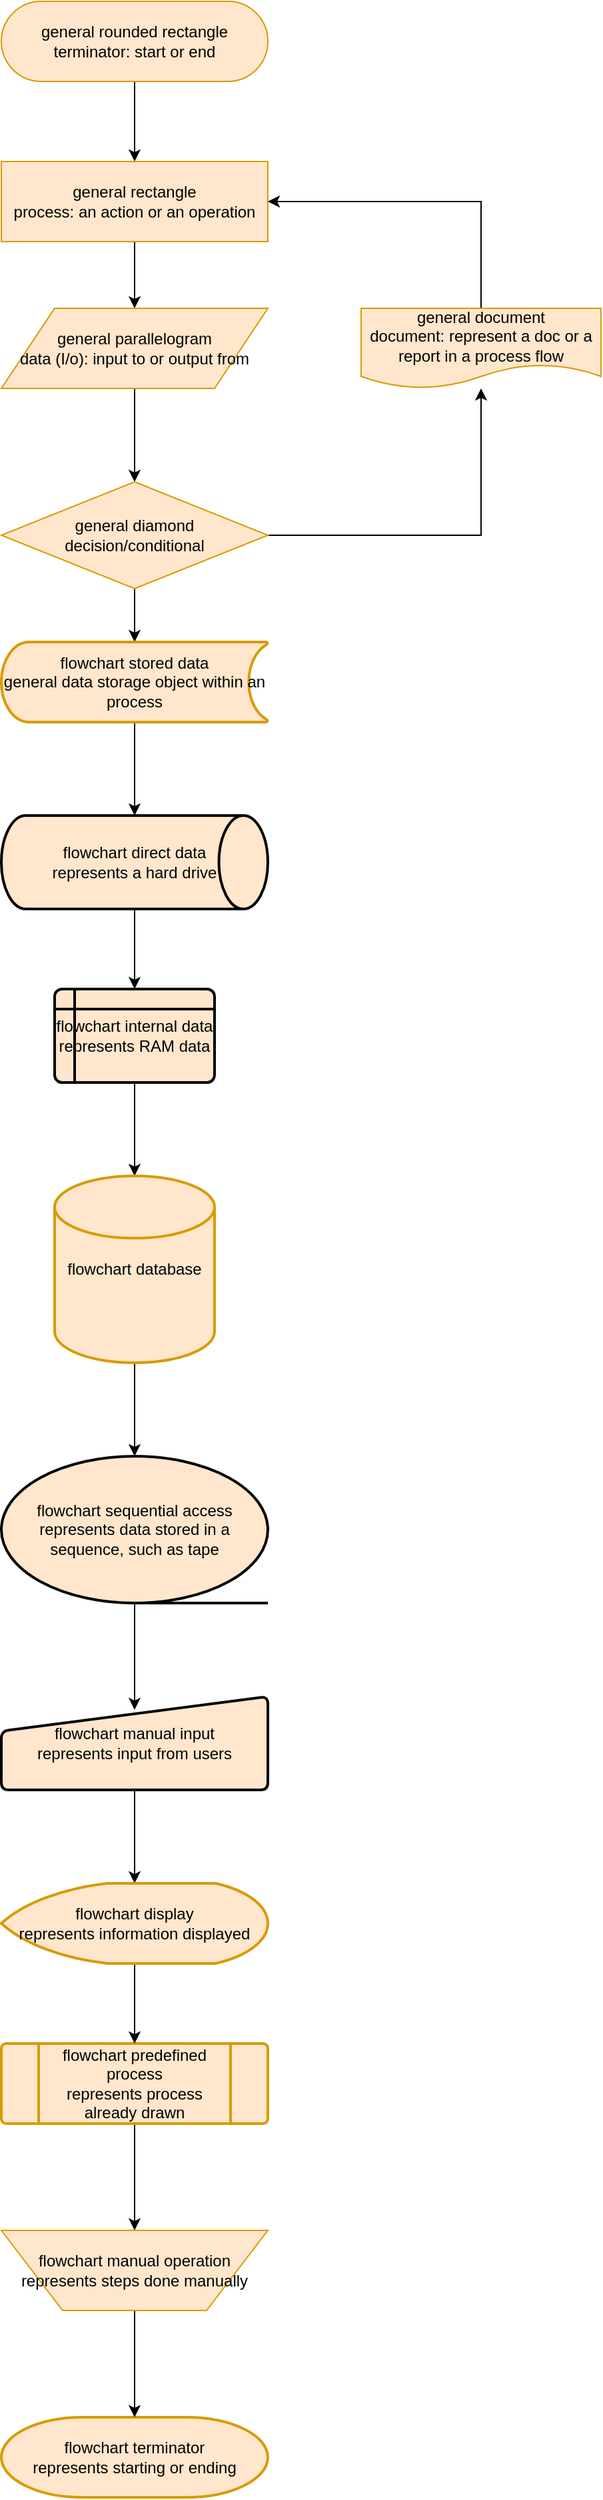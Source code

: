<mxfile version="13.0.1" type="device" pages="5"><diagram id="WA9nEnlLrRtTKZ29Y5Rw" name="Flowchart"><mxGraphModel dx="1186" dy="615" grid="1" gridSize="10" guides="1" tooltips="1" connect="1" arrows="1" fold="1" page="1" pageScale="1" pageWidth="1169" pageHeight="1654" math="0" shadow="0"><root><mxCell id="0"/><mxCell id="1" parent="0"/><mxCell id="6opnw4jvnDFSU7TCie2I-1" style="edgeStyle=orthogonalEdgeStyle;rounded=0;orthogonalLoop=1;jettySize=auto;html=1;exitX=0.5;exitY=1;exitDx=0;exitDy=0;entryX=0.5;entryY=0;entryDx=0;entryDy=0;" parent="1" source="t1fYcKleMOvsjPM7njyQ-1" target="t1fYcKleMOvsjPM7njyQ-2" edge="1"><mxGeometry relative="1" as="geometry"/></mxCell><mxCell id="t1fYcKleMOvsjPM7njyQ-1" value="general rounded rectangle&lt;br style=&quot;font-size: 12px&quot;&gt;terminator: start or end" style="rounded=1;whiteSpace=wrap;html=1;fillColor=#ffe6cc;strokeColor=#d79b00;fontSize=12;arcSize=50;" parent="1" vertex="1"><mxGeometry x="40" y="40" width="200" height="60" as="geometry"/></mxCell><mxCell id="6opnw4jvnDFSU7TCie2I-2" style="edgeStyle=orthogonalEdgeStyle;rounded=0;orthogonalLoop=1;jettySize=auto;html=1;exitX=0.5;exitY=1;exitDx=0;exitDy=0;entryX=0.5;entryY=0;entryDx=0;entryDy=0;" parent="1" source="t1fYcKleMOvsjPM7njyQ-2" target="t1fYcKleMOvsjPM7njyQ-7" edge="1"><mxGeometry relative="1" as="geometry"/></mxCell><mxCell id="t1fYcKleMOvsjPM7njyQ-2" value="general rectangle&lt;br&gt;process: an action or an operation" style="rounded=0;whiteSpace=wrap;html=1;fontSize=12;fillColor=#ffe6cc;strokeColor=#d79b00;" parent="1" vertex="1"><mxGeometry x="40" y="160" width="200" height="60" as="geometry"/></mxCell><mxCell id="6opnw4jvnDFSU7TCie2I-3" style="edgeStyle=orthogonalEdgeStyle;rounded=0;orthogonalLoop=1;jettySize=auto;html=1;exitX=0.5;exitY=1;exitDx=0;exitDy=0;entryX=0.5;entryY=0;entryDx=0;entryDy=0;" parent="1" source="t1fYcKleMOvsjPM7njyQ-7" target="t1fYcKleMOvsjPM7njyQ-13" edge="1"><mxGeometry relative="1" as="geometry"/></mxCell><mxCell id="t1fYcKleMOvsjPM7njyQ-7" value="general parallelogram&lt;br&gt;data (I/o): input to or output from" style="shape=parallelogram;perimeter=parallelogramPerimeter;whiteSpace=wrap;html=1;fontSize=12;fillColor=#ffe6cc;strokeColor=#d79b00;" parent="1" vertex="1"><mxGeometry x="40" y="270" width="200" height="60" as="geometry"/></mxCell><mxCell id="6opnw4jvnDFSU7TCie2I-4" style="edgeStyle=orthogonalEdgeStyle;rounded=0;orthogonalLoop=1;jettySize=auto;html=1;exitX=0.5;exitY=1;exitDx=0;exitDy=0;entryX=0.5;entryY=0;entryDx=0;entryDy=0;entryPerimeter=0;" parent="1" source="t1fYcKleMOvsjPM7njyQ-13" target="t1fYcKleMOvsjPM7njyQ-40" edge="1"><mxGeometry relative="1" as="geometry"/></mxCell><mxCell id="6opnw4jvnDFSU7TCie2I-17" style="edgeStyle=orthogonalEdgeStyle;rounded=0;orthogonalLoop=1;jettySize=auto;html=1;exitX=1;exitY=0.5;exitDx=0;exitDy=0;" parent="1" source="t1fYcKleMOvsjPM7njyQ-13" target="t1fYcKleMOvsjPM7njyQ-37" edge="1"><mxGeometry relative="1" as="geometry"/></mxCell><mxCell id="t1fYcKleMOvsjPM7njyQ-13" value="general diamond&lt;br&gt;decision/conditional" style="rhombus;whiteSpace=wrap;html=1;fontSize=12;fillColor=#ffe6cc;strokeColor=#d79b00;" parent="1" vertex="1"><mxGeometry x="40" y="400" width="200" height="80" as="geometry"/></mxCell><mxCell id="6opnw4jvnDFSU7TCie2I-18" style="edgeStyle=orthogonalEdgeStyle;rounded=0;orthogonalLoop=1;jettySize=auto;html=1;exitX=0.5;exitY=0;exitDx=0;exitDy=0;entryX=1;entryY=0.5;entryDx=0;entryDy=0;" parent="1" source="t1fYcKleMOvsjPM7njyQ-37" target="t1fYcKleMOvsjPM7njyQ-2" edge="1"><mxGeometry relative="1" as="geometry"><mxPoint x="400" y="180" as="targetPoint"/></mxGeometry></mxCell><mxCell id="t1fYcKleMOvsjPM7njyQ-37" value="general document&lt;br&gt;document: represent a doc or a report in a process flow" style="shape=document;whiteSpace=wrap;html=1;boundedLbl=1;fontSize=12;fillColor=#ffe6cc;strokeColor=#d79b00;" parent="1" vertex="1"><mxGeometry x="310" y="270" width="180" height="60" as="geometry"/></mxCell><mxCell id="6opnw4jvnDFSU7TCie2I-5" style="edgeStyle=orthogonalEdgeStyle;rounded=0;orthogonalLoop=1;jettySize=auto;html=1;exitX=0.5;exitY=1;exitDx=0;exitDy=0;exitPerimeter=0;entryX=0.5;entryY=0;entryDx=0;entryDy=0;entryPerimeter=0;" parent="1" source="t1fYcKleMOvsjPM7njyQ-40" target="t1fYcKleMOvsjPM7njyQ-45" edge="1"><mxGeometry relative="1" as="geometry"/></mxCell><mxCell id="t1fYcKleMOvsjPM7njyQ-40" value="flowchart stored data&lt;br&gt;general data storage object within an process" style="strokeWidth=2;html=1;shape=mxgraph.flowchart.stored_data;whiteSpace=wrap;fontSize=12;fillColor=#ffe6cc;strokeColor=#d79b00;" parent="1" vertex="1"><mxGeometry x="40" y="520" width="200" height="60" as="geometry"/></mxCell><mxCell id="t1fYcKleMOvsjPM7njyQ-43" style="edgeStyle=orthogonalEdgeStyle;rounded=0;jumpStyle=arc;orthogonalLoop=1;jettySize=auto;html=1;exitX=0.5;exitY=1;exitDx=0;exitDy=0;exitPerimeter=0;fontSize=12;fontColor=#000000;" parent="1" source="t1fYcKleMOvsjPM7njyQ-40" target="t1fYcKleMOvsjPM7njyQ-40" edge="1"><mxGeometry relative="1" as="geometry"/></mxCell><mxCell id="6opnw4jvnDFSU7TCie2I-6" style="edgeStyle=orthogonalEdgeStyle;rounded=0;orthogonalLoop=1;jettySize=auto;html=1;exitX=0.5;exitY=1;exitDx=0;exitDy=0;exitPerimeter=0;entryX=0.5;entryY=0;entryDx=0;entryDy=0;" parent="1" source="t1fYcKleMOvsjPM7njyQ-45" target="t1fYcKleMOvsjPM7njyQ-53" edge="1"><mxGeometry relative="1" as="geometry"/></mxCell><mxCell id="t1fYcKleMOvsjPM7njyQ-45" value="flowchart direct data&lt;br&gt;represents a hard drive" style="strokeWidth=2;html=1;shape=mxgraph.flowchart.direct_data;whiteSpace=wrap;fillColor=#ffe6cc;" parent="1" vertex="1"><mxGeometry x="40" y="650" width="200" height="70" as="geometry"/></mxCell><mxCell id="XcbO7vqb9bJJ0kghSSdQ-6" value="" style="edgeStyle=orthogonalEdgeStyle;rounded=0;orthogonalLoop=1;jettySize=auto;html=1;" parent="1" source="t1fYcKleMOvsjPM7njyQ-53" target="XcbO7vqb9bJJ0kghSSdQ-5" edge="1"><mxGeometry relative="1" as="geometry"/></mxCell><mxCell id="t1fYcKleMOvsjPM7njyQ-53" value="flowchart internal data&lt;br&gt;represents RAM data" style="shape=internalStorage;whiteSpace=wrap;html=1;dx=15;dy=15;rounded=1;arcSize=8;strokeWidth=2;fillColor=#ffe6cc;" parent="1" vertex="1"><mxGeometry x="80" y="780" width="120" height="70" as="geometry"/></mxCell><mxCell id="6opnw4jvnDFSU7TCie2I-12" style="edgeStyle=orthogonalEdgeStyle;rounded=0;orthogonalLoop=1;jettySize=auto;html=1;exitX=0.5;exitY=1;exitDx=0;exitDy=0;exitPerimeter=0;entryX=0.5;entryY=0.143;entryDx=0;entryDy=0;entryPerimeter=0;" parent="1" source="t1fYcKleMOvsjPM7njyQ-55" target="t1fYcKleMOvsjPM7njyQ-57" edge="1"><mxGeometry relative="1" as="geometry"/></mxCell><mxCell id="t1fYcKleMOvsjPM7njyQ-55" value="flowchart sequential access&lt;br&gt;represents data stored in a sequence, such as tape" style="strokeWidth=2;html=1;shape=mxgraph.flowchart.sequential_data;whiteSpace=wrap;fillColor=#ffe6cc;" parent="1" vertex="1"><mxGeometry x="40" y="1130" width="200" height="110" as="geometry"/></mxCell><mxCell id="XcbO7vqb9bJJ0kghSSdQ-3" value="" style="edgeStyle=orthogonalEdgeStyle;rounded=0;orthogonalLoop=1;jettySize=auto;html=1;" parent="1" source="t1fYcKleMOvsjPM7njyQ-57" target="XcbO7vqb9bJJ0kghSSdQ-2" edge="1"><mxGeometry relative="1" as="geometry"/></mxCell><mxCell id="t1fYcKleMOvsjPM7njyQ-57" value="flowchart manual input&lt;br&gt;represents input from users" style="html=1;strokeWidth=2;shape=manualInput;whiteSpace=wrap;rounded=1;size=26;arcSize=11;fillColor=#ffe6cc;" parent="1" vertex="1"><mxGeometry x="40" y="1310" width="200" height="70" as="geometry"/></mxCell><mxCell id="XcbO7vqb9bJJ0kghSSdQ-11" value="" style="edgeStyle=orthogonalEdgeStyle;rounded=0;orthogonalLoop=1;jettySize=auto;html=1;" parent="1" source="t1fYcKleMOvsjPM7njyQ-63" target="XcbO7vqb9bJJ0kghSSdQ-9" edge="1"><mxGeometry relative="1" as="geometry"/></mxCell><mxCell id="t1fYcKleMOvsjPM7njyQ-63" value="flowchart predefined process&lt;br&gt;represents process already drawn" style="verticalLabelPosition=middle;verticalAlign=middle;html=1;shape=process;whiteSpace=wrap;rounded=1;size=0.14;arcSize=6;strokeColor=#d79b00;strokeWidth=2;fillColor=#ffe6cc;horizontal=1;labelPosition=center;align=center;" parent="1" vertex="1"><mxGeometry x="40" y="1570" width="200" height="60" as="geometry"/></mxCell><mxCell id="t1fYcKleMOvsjPM7njyQ-69" value="flowchart terminator&lt;br&gt;represents starting or ending" style="strokeWidth=2;html=1;shape=mxgraph.flowchart.terminator;whiteSpace=wrap;fillColor=#ffe6cc;strokeColor=#d79b00;" parent="1" vertex="1"><mxGeometry x="40" y="1850" width="200" height="60" as="geometry"/></mxCell><mxCell id="XcbO7vqb9bJJ0kghSSdQ-4" value="" style="edgeStyle=orthogonalEdgeStyle;rounded=0;orthogonalLoop=1;jettySize=auto;html=1;" parent="1" source="XcbO7vqb9bJJ0kghSSdQ-2" target="t1fYcKleMOvsjPM7njyQ-63" edge="1"><mxGeometry relative="1" as="geometry"/></mxCell><mxCell id="XcbO7vqb9bJJ0kghSSdQ-2" value="flowchart display&lt;br&gt;represents information displayed" style="strokeWidth=2;html=1;shape=mxgraph.flowchart.display;whiteSpace=wrap;rounded=0;shadow=0;glass=0;comic=0;fillColor=#ffe6cc;strokeColor=#d79b00;" parent="1" vertex="1"><mxGeometry x="40" y="1450" width="200" height="60" as="geometry"/></mxCell><mxCell id="XcbO7vqb9bJJ0kghSSdQ-7" value="" style="edgeStyle=orthogonalEdgeStyle;rounded=0;orthogonalLoop=1;jettySize=auto;html=1;" parent="1" source="XcbO7vqb9bJJ0kghSSdQ-5" target="t1fYcKleMOvsjPM7njyQ-55" edge="1"><mxGeometry relative="1" as="geometry"/></mxCell><mxCell id="XcbO7vqb9bJJ0kghSSdQ-5" value="flowchart database" style="strokeWidth=2;html=1;shape=mxgraph.flowchart.database;whiteSpace=wrap;rounded=0;shadow=0;glass=0;comic=0;fillColor=#ffe6cc;strokeColor=#d79b00;" parent="1" vertex="1"><mxGeometry x="80" y="920" width="120" height="140" as="geometry"/></mxCell><mxCell id="XcbO7vqb9bJJ0kghSSdQ-12" value="" style="edgeStyle=orthogonalEdgeStyle;rounded=0;orthogonalLoop=1;jettySize=auto;html=1;" parent="1" source="XcbO7vqb9bJJ0kghSSdQ-9" target="t1fYcKleMOvsjPM7njyQ-69" edge="1"><mxGeometry relative="1" as="geometry"/></mxCell><mxCell id="XcbO7vqb9bJJ0kghSSdQ-9" value="flowchart manual operation&lt;br&gt;represents steps done manually" style="verticalLabelPosition=middle;verticalAlign=middle;html=1;shape=trapezoid;perimeter=trapezoidPerimeter;whiteSpace=wrap;size=0.23;arcSize=10;flipV=1;rounded=0;shadow=0;glass=0;comic=0;strokeColor=#d79b00;fillColor=#ffe6cc;labelPosition=center;align=center;" parent="1" vertex="1"><mxGeometry x="40" y="1710" width="200" height="60" as="geometry"/></mxCell></root></mxGraphModel></diagram><diagram id="b8LEq6iYALmTpYq4ptu3" name="DFD"><mxGraphModel dx="852" dy="495" grid="1" gridSize="10" guides="1" tooltips="1" connect="1" arrows="1" fold="1" page="1" pageScale="1" pageWidth="2339" pageHeight="3300" math="0" shadow="0"><root><mxCell id="0SXu1IqWU0nzYwYXobOZ-0"/><mxCell id="0SXu1IqWU0nzYwYXobOZ-1" parent="0SXu1IqWU0nzYwYXobOZ-0"/><mxCell id="0SXu1IqWU0nzYwYXobOZ-2" value="&lt;span style=&quot;font-weight: normal&quot;&gt;DFD symbols&lt;/span&gt;" style="swimlane;html=1;childLayout=stackLayout;resizeParent=1;resizeParentMax=0;startSize=20;rounded=1;shadow=0;glass=0;comic=0;labelBackgroundColor=none;fontColor=#000000;align=center;" parent="0SXu1IqWU0nzYwYXobOZ-1" vertex="1"><mxGeometry x="110" y="180" width="440" height="480" as="geometry"/></mxCell><mxCell id="0SXu1IqWU0nzYwYXobOZ-3" value="&lt;span style=&quot;font-weight: normal&quot;&gt;Yourdon and Coad&lt;/span&gt;" style="swimlane;html=1;startSize=20;align=center;" parent="0SXu1IqWU0nzYwYXobOZ-2" vertex="1"><mxGeometry y="20" width="220" height="460" as="geometry"><mxRectangle y="20" width="30" height="460" as="alternateBounds"/></mxGeometry></mxCell><mxCell id="0SXu1IqWU0nzYwYXobOZ-7" value="external entity" style="html=1;dashed=0;whitespace=wrap;rounded=1;shadow=0;glass=0;comic=0;labelBackgroundColor=none;align=center;fillColor=#d5e8d4;strokeColor=#82b366;" parent="0SXu1IqWU0nzYwYXobOZ-3" vertex="1"><mxGeometry x="60" y="60" width="100" height="50" as="geometry"/></mxCell><mxCell id="0SXu1IqWU0nzYwYXobOZ-9" value="process" style="shape=ellipse;html=1;dashed=0;whitespace=wrap;aspect=fixed;perimeter=ellipsePerimeter;rounded=1;shadow=0;glass=0;comic=0;labelBackgroundColor=none;align=center;fillColor=#d5e8d4;strokeColor=#82b366;" parent="0SXu1IqWU0nzYwYXobOZ-3" vertex="1"><mxGeometry x="60" y="160" width="100" height="100" as="geometry"/></mxCell><mxCell id="0SXu1IqWU0nzYwYXobOZ-11" value="data store" style="html=1;dashed=0;whitespace=wrap;shape=partialRectangle;right=0;rounded=1;shadow=0;glass=0;comic=0;labelBackgroundColor=none;align=center;fillColor=#d5e8d4;strokeColor=#82b366;" parent="0SXu1IqWU0nzYwYXobOZ-3" vertex="1"><mxGeometry x="60" y="320" width="100" height="30" as="geometry"/></mxCell><mxCell id="0SXu1IqWU0nzYwYXobOZ-13" value="" style="endArrow=classic;html=1;strokeColor=#82b366;strokeWidth=1;fontColor=#000000;fillColor=#d5e8d4;" parent="0SXu1IqWU0nzYwYXobOZ-3" edge="1"><mxGeometry width="50" height="50" relative="1" as="geometry"><mxPoint x="60" y="410" as="sourcePoint"/><mxPoint x="150" y="410" as="targetPoint"/></mxGeometry></mxCell><mxCell id="0SXu1IqWU0nzYwYXobOZ-16" value="data flow" style="text;html=1;align=center;verticalAlign=middle;resizable=0;points=[];autosize=1;fillColor=#d5e8d4;strokeColor=#82b366;" parent="0SXu1IqWU0nzYwYXobOZ-3" vertex="1"><mxGeometry x="80" y="390" width="60" height="20" as="geometry"/></mxCell><mxCell id="UyKNDZANO31MctRCtnSL-0" value="data flow" style="text;html=1;align=center;verticalAlign=middle;resizable=0;points=[];autosize=1;fillColor=#d5e8d4;strokeColor=#82b366;" parent="0SXu1IqWU0nzYwYXobOZ-3" vertex="1"><mxGeometry x="80" y="390" width="60" height="20" as="geometry"/></mxCell><mxCell id="0SXu1IqWU0nzYwYXobOZ-4" value="Gane and Saarson" style="swimlane;html=1;startSize=20;rounded=1;fontStyle=0" parent="0SXu1IqWU0nzYwYXobOZ-2" vertex="1"><mxGeometry x="220" y="20" width="220" height="460" as="geometry"><mxRectangle x="30" y="20" width="30" height="460" as="alternateBounds"/></mxGeometry></mxCell><mxCell id="0SXu1IqWU0nzYwYXobOZ-8" value="external entity" style="html=1;dashed=0;whitespace=wrap;rounded=1;shadow=0;glass=0;comic=0;labelBackgroundColor=none;align=center;fillColor=#dae8fc;strokeColor=#6c8ebf;" parent="0SXu1IqWU0nzYwYXobOZ-4" vertex="1"><mxGeometry x="60" y="60" width="100" height="50" as="geometry"/></mxCell><mxCell id="0SXu1IqWU0nzYwYXobOZ-10" value="level&#10;&#10;process" style="swimlane;fontStyle=0;childLayout=stackLayout;horizontal=1;startSize=30;fillColor=#dae8fc;horizontalStack=0;resizeParent=1;resizeParentMax=0;resizeLast=0;collapsible=0;marginBottom=0;swimlaneFillColor=#ffffff;rounded=1;shadow=0;glass=0;comic=0;labelBackgroundColor=none;align=center;html=0;labelPosition=center;verticalLabelPosition=middle;verticalAlign=top;strokeColor=#6c8ebf;" parent="0SXu1IqWU0nzYwYXobOZ-4" vertex="1"><mxGeometry x="60" y="170" width="110" height="60" as="geometry"/></mxCell><mxCell id="0SXu1IqWU0nzYwYXobOZ-12" value="id&amp;nbsp; &amp;nbsp; &amp;nbsp; &amp;nbsp; &amp;nbsp;data store" style="html=1;dashed=0;whitespace=wrap;shape=mxgraph.dfd.dataStoreID;align=left;spacingLeft=3;points=[[0,0],[0.5,0],[1,0],[0,0.5],[1,0.5],[0,1],[0.5,1],[1,1]];rounded=1;shadow=0;glass=0;comic=0;labelBackgroundColor=none;fillColor=#dae8fc;strokeColor=#6c8ebf;" parent="0SXu1IqWU0nzYwYXobOZ-4" vertex="1"><mxGeometry x="60" y="320" width="100" height="30" as="geometry"/></mxCell><mxCell id="0SXu1IqWU0nzYwYXobOZ-14" value="" style="endArrow=classic;html=1;strokeColor=#6c8ebf;strokeWidth=1;fontColor=#000000;fillColor=#dae8fc;" parent="0SXu1IqWU0nzYwYXobOZ-4" edge="1"><mxGeometry width="50" height="50" relative="1" as="geometry"><mxPoint x="65" y="410" as="sourcePoint"/><mxPoint x="155" y="410" as="targetPoint"/></mxGeometry></mxCell><mxCell id="0SXu1IqWU0nzYwYXobOZ-18" value="data flow" style="text;html=1;align=center;verticalAlign=middle;resizable=0;points=[];autosize=1;fillColor=#dae8fc;strokeColor=#6c8ebf;" parent="0SXu1IqWU0nzYwYXobOZ-4" vertex="1"><mxGeometry x="80" y="390" width="60" height="20" as="geometry"/></mxCell></root></mxGraphModel></diagram><diagram id="4YDl_8AQS7CFEggOsk8C" name="BPMN"><mxGraphModel dx="852" dy="495" grid="1" gridSize="10" guides="1" tooltips="1" connect="1" arrows="1" fold="1" page="1" pageScale="1" pageWidth="827" pageHeight="1169" math="0" shadow="0"><root><mxCell id="K6OYYqdD8ATvIEd_lg5Y-0"/><mxCell id="K6OYYqdD8ATvIEd_lg5Y-1" parent="K6OYYqdD8ATvIEd_lg5Y-0"/><mxCell id="a2iJeDu8ZyZ31uw2YpDt-31" value="" style="group;strokeColor=none;strokeWidth=1;perimeterSpacing=0;rounded=0;collapsible=0;spacingTop=0;spacingLeft=4;fillColor=none;container=0;" parent="K6OYYqdD8ATvIEd_lg5Y-1" vertex="1" connectable="0"><mxGeometry x="100" y="30" width="401" height="354" as="geometry"><mxRectangle x="54" y="44" width="50" height="40" as="alternateBounds"/></mxGeometry></mxCell><mxCell id="a2iJeDu8ZyZ31uw2YpDt-80" value="BPMN" style="swimlane;html=1;childLayout=stackLayout;resizeParent=1;resizeParentMax=0;horizontal=1;startSize=20;horizontalStack=0;rounded=0;strokeColor=#000000;strokeWidth=1;fillColor=none;align=right;fontStyle=0;collapsible=0;labelPosition=left;verticalLabelPosition=middle;verticalAlign=middle;" parent="K6OYYqdD8ATvIEd_lg5Y-1" vertex="1"><mxGeometry x="170" y="20" width="570" height="690" as="geometry"/></mxCell><mxCell id="a2iJeDu8ZyZ31uw2YpDt-81" value="&lt;div style=&quot;text-align: justify&quot;&gt;events&lt;/div&gt;" style="swimlane;html=1;startSize=20;horizontal=0;labelPosition=center;verticalLabelPosition=middle;align=center;verticalAlign=middle;fontStyle=0;collapsible=0;swimlaneLine=1;strokeColor=#000000;" parent="a2iJeDu8ZyZ31uw2YpDt-80" vertex="1"><mxGeometry y="20" width="570" height="110" as="geometry"/></mxCell><mxCell id="a2iJeDu8ZyZ31uw2YpDt-82" value="start" style="shape=mxgraph.bpmn.shape;html=1;verticalLabelPosition=bottom;labelBackgroundColor=#ffffff;verticalAlign=top;align=center;perimeter=ellipsePerimeter;outlineConnect=0;outline=standard;symbol=general;labelPosition=center;spacingLeft=0;" parent="a2iJeDu8ZyZ31uw2YpDt-81" vertex="1"><mxGeometry x="50" y="30" width="50" height="50" as="geometry"/></mxCell><mxCell id="a2iJeDu8ZyZ31uw2YpDt-83" value="end" style="shape=mxgraph.bpmn.shape;html=1;verticalLabelPosition=bottom;labelBackgroundColor=#ffffff;verticalAlign=top;align=center;perimeter=ellipsePerimeter;outlineConnect=0;outline=end;symbol=general;labelPosition=center;spacingLeft=0;" parent="a2iJeDu8ZyZ31uw2YpDt-81" vertex="1"><mxGeometry x="288" y="30" width="50" height="50" as="geometry"/></mxCell><mxCell id="a2iJeDu8ZyZ31uw2YpDt-84" value="intermediate" style="shape=mxgraph.bpmn.shape;html=1;verticalLabelPosition=bottom;labelBackgroundColor=#ffffff;verticalAlign=top;align=center;perimeter=ellipsePerimeter;outlineConnect=0;outline=throwing;symbol=general;labelPosition=center;spacingLeft=0;" parent="a2iJeDu8ZyZ31uw2YpDt-81" vertex="1"><mxGeometry x="170" y="30" width="50" height="50" as="geometry"/></mxCell><mxCell id="a2iJeDu8ZyZ31uw2YpDt-85" value="activities" style="swimlane;html=1;startSize=20;horizontal=0;fontStyle=0;collapsible=0;" parent="a2iJeDu8ZyZ31uw2YpDt-80" vertex="1"><mxGeometry y="130" width="570" height="110" as="geometry"/></mxCell><mxCell id="E5CgbUWFhswzzXsZIfZ_-0" value="Sub-Process" style="html=1;whiteSpace=wrap;rounded=1;dropTarget=0;align=center;labelPosition=center;verticalLabelPosition=bottom;verticalAlign=top;" parent="a2iJeDu8ZyZ31uw2YpDt-85" vertex="1"><mxGeometry x="164" y="30" width="80" height="50" as="geometry"/></mxCell><mxCell id="E5CgbUWFhswzzXsZIfZ_-1" value="" style="html=1;shape=plus;outlineConnect=0;" parent="E5CgbUWFhswzzXsZIfZ_-0" vertex="1"><mxGeometry x="0.5" y="1" width="14" height="14" relative="1" as="geometry"><mxPoint x="-7" y="-14" as="offset"/></mxGeometry></mxCell><mxCell id="a2iJeDu8ZyZ31uw2YpDt-86" value="task" style="shape=ext;rounded=1;html=1;whiteSpace=wrap;align=center;labelPosition=center;verticalLabelPosition=bottom;verticalAlign=top;spacingLeft=0;" parent="a2iJeDu8ZyZ31uw2YpDt-85" vertex="1"><mxGeometry x="50" y="30" width="75" height="50" as="geometry"/></mxCell><mxCell id="a2iJeDu8ZyZ31uw2YpDt-87" value="gateway" style="swimlane;html=1;startSize=20;horizontal=0;fontStyle=0;collapsible=0;" parent="a2iJeDu8ZyZ31uw2YpDt-80" vertex="1"><mxGeometry y="240" width="570" height="120" as="geometry"/></mxCell><mxCell id="F0RLklyAbE4DoCmIOT03-0" value="link catching&lt;br&gt;jump to" style="shape=mxgraph.bpmn.shape;html=1;verticalLabelPosition=bottom;labelBackgroundColor=#ffffff;verticalAlign=top;align=center;perimeter=ellipsePerimeter;outlineConnect=0;outline=catching;symbol=link;rounded=1;strokeColor=#000000;fillColor=none;fontColor=#000000;" parent="a2iJeDu8ZyZ31uw2YpDt-87" vertex="1"><mxGeometry x="470" y="30" width="50" height="50" as="geometry"/></mxCell><mxCell id="a2iJeDu8ZyZ31uw2YpDt-88" value="exclusive" style="shape=mxgraph.bpmn.shape;html=1;verticalLabelPosition=bottom;labelBackgroundColor=#ffffff;verticalAlign=top;align=center;perimeter=rhombusPerimeter;background=gateway;outlineConnect=0;outline=none;symbol=exclusiveGw;spacingLeft=0;" parent="a2iJeDu8ZyZ31uw2YpDt-87" vertex="1"><mxGeometry x="50" y="30" width="50" height="50" as="geometry"/></mxCell><mxCell id="a2iJeDu8ZyZ31uw2YpDt-89" value="parallel" style="shape=mxgraph.bpmn.shape;html=1;verticalLabelPosition=bottom;labelBackgroundColor=#ffffff;verticalAlign=top;align=center;perimeter=rhombusPerimeter;background=gateway;outlineConnect=0;outline=none;symbol=parallelGw;spacingLeft=0;" parent="a2iJeDu8ZyZ31uw2YpDt-87" vertex="1"><mxGeometry x="170" y="30" width="50" height="50" as="geometry"/></mxCell><mxCell id="LmZAyWVDy1wjdzMC1RJE-0" value="event" style="shape=mxgraph.bpmn.shape;html=1;verticalLabelPosition=bottom;labelBackgroundColor=#ffffff;verticalAlign=top;align=center;perimeter=rhombusPerimeter;background=gateway;outlineConnect=0;outline=boundInt;symbol=multiple;rounded=1;shadow=0;glass=0;comic=0;strokeColor=#000000;strokeWidth=1;fillColor=none;gradientColor=none;" parent="a2iJeDu8ZyZ31uw2YpDt-87" vertex="1"><mxGeometry x="380" y="30" width="50" height="50" as="geometry"/></mxCell><mxCell id="LmZAyWVDy1wjdzMC1RJE-1" value="inclusive" style="shape=mxgraph.bpmn.shape;html=1;verticalLabelPosition=bottom;labelBackgroundColor=#ffffff;verticalAlign=top;align=center;perimeter=rhombusPerimeter;background=gateway;outlineConnect=0;outline=end;symbol=general;rounded=1;shadow=0;glass=0;comic=0;strokeColor=#000000;strokeWidth=1;fillColor=none;gradientColor=none;" parent="a2iJeDu8ZyZ31uw2YpDt-87" vertex="1"><mxGeometry x="290" y="30" width="50" height="50" as="geometry"/></mxCell><mxCell id="a2iJeDu8ZyZ31uw2YpDt-90" value="flow" style="swimlane;html=1;startSize=20;horizontal=0;fontStyle=0;collapsible=0;" parent="a2iJeDu8ZyZ31uw2YpDt-80" vertex="1"><mxGeometry y="360" width="570" height="110" as="geometry"/></mxCell><mxCell id="a2iJeDu8ZyZ31uw2YpDt-91" value="" style="endArrow=block;endFill=1;endSize=6;html=1;spacingLeft=0;" parent="a2iJeDu8ZyZ31uw2YpDt-90" edge="1"><mxGeometry width="100" relative="1" as="geometry"><mxPoint x="40" y="64.25" as="sourcePoint"/><mxPoint x="140" y="64.25" as="targetPoint"/></mxGeometry></mxCell><mxCell id="a2iJeDu8ZyZ31uw2YpDt-92" value="sequence flow" style="text;html=1;align=center;verticalAlign=middle;resizable=0;points=[];autosize=1;spacingLeft=0;" parent="a2iJeDu8ZyZ31uw2YpDt-90" vertex="1"><mxGeometry x="45" y="44.75" width="90" height="20" as="geometry"/></mxCell><mxCell id="a2iJeDu8ZyZ31uw2YpDt-93" value="" style="group;spacingLeft=0;" parent="a2iJeDu8ZyZ31uw2YpDt-90" vertex="1" connectable="0"><mxGeometry x="165" y="44.75" width="105" height="20" as="geometry"/></mxCell><mxCell id="a2iJeDu8ZyZ31uw2YpDt-94" value="" style="startArrow=oval;startFill=0;startSize=7;endArrow=block;endFill=0;endSize=10;dashed=1;html=1;spacingLeft=0;" parent="a2iJeDu8ZyZ31uw2YpDt-93" edge="1"><mxGeometry width="100" relative="1" as="geometry"><mxPoint x="5" y="19" as="sourcePoint"/><mxPoint x="105" y="19" as="targetPoint"/></mxGeometry></mxCell><mxCell id="a2iJeDu8ZyZ31uw2YpDt-95" value="message flow" style="text;html=1;align=center;verticalAlign=middle;resizable=0;points=[];autosize=1;spacingLeft=0;" parent="a2iJeDu8ZyZ31uw2YpDt-93" vertex="1"><mxGeometry width="90" height="20" as="geometry"/></mxCell><mxCell id="NtHi-PNT-zYLvqrIQnqI-0" value="" style="endArrow=none;endFill=0;endSize=6;html=1;dashed=1;" parent="a2iJeDu8ZyZ31uw2YpDt-90" edge="1"><mxGeometry width="100" relative="1" as="geometry"><mxPoint x="290" y="64.75" as="sourcePoint"/><mxPoint x="390" y="64.75" as="targetPoint"/></mxGeometry></mxCell><mxCell id="NtHi-PNT-zYLvqrIQnqI-2" value="association" style="text;html=1;align=center;verticalAlign=middle;resizable=0;points=[];autosize=1;" parent="a2iJeDu8ZyZ31uw2YpDt-90" vertex="1"><mxGeometry x="290" y="44.75" width="80" height="20" as="geometry"/></mxCell><mxCell id="LmZAyWVDy1wjdzMC1RJE-4" value="data" style="swimlane;html=1;startSize=20;horizontal=0;fontStyle=0;collapsible=0;" parent="a2iJeDu8ZyZ31uw2YpDt-80" vertex="1"><mxGeometry y="470" width="570" height="110" as="geometry"/></mxCell><mxCell id="LmZAyWVDy1wjdzMC1RJE-12" value="data object" style="shape=note;whiteSpace=wrap;size=16;html=1;rounded=1;shadow=0;glass=0;comic=0;strokeColor=#000000;strokeWidth=1;fillColor=none;gradientColor=none;align=center;" parent="LmZAyWVDy1wjdzMC1RJE-4" vertex="1"><mxGeometry x="50" y="25" width="40" height="60" as="geometry"/></mxCell><mxCell id="LmZAyWVDy1wjdzMC1RJE-15" value="data store" style="shape=datastore;whiteSpace=wrap;html=1;rounded=1;shadow=0;glass=0;comic=0;strokeColor=#000000;strokeWidth=1;fillColor=none;gradientColor=none;align=center;" parent="LmZAyWVDy1wjdzMC1RJE-4" vertex="1"><mxGeometry x="170" y="25" width="60" height="60" as="geometry"/></mxCell><mxCell id="LmZAyWVDy1wjdzMC1RJE-17" value="link" style="swimlane;html=1;startSize=20;horizontal=0;fontStyle=0;collapsible=0;" parent="a2iJeDu8ZyZ31uw2YpDt-80" vertex="1"><mxGeometry y="580" width="570" height="110" as="geometry"/></mxCell><UserObject label="BPMN 2.0 Symbol Reference" link="https://camunda.com/bpmn/reference/" id="LmZAyWVDy1wjdzMC1RJE-20"><mxCell style="text;html=1;align=left;verticalAlign=bottom;resizable=0;points=[];autosize=1;" parent="LmZAyWVDy1wjdzMC1RJE-17" vertex="1"><mxGeometry x="30" y="10" width="170" height="20" as="geometry"/></mxCell></UserObject><UserObject label="BPMN quick start" link="https://www.process.st/bpmn-tutorial/" id="LmZAyWVDy1wjdzMC1RJE-21"><mxCell style="text;html=1;align=left;verticalAlign=bottom;resizable=0;points=[];autosize=1;" parent="LmZAyWVDy1wjdzMC1RJE-17" vertex="1"><mxGeometry x="30" y="30" width="110" height="20" as="geometry"/></mxCell></UserObject><UserObject label="BPMN tutorial" link="https://www.visual-paradigm.com/tutorials/how-to-use-data-object-in-bpd.jsp#" id="vqLvii-mWUcqpEUlyQbk-0"><mxCell style="text;html=1;align=left;verticalAlign=middle;resizable=0;points=[];autosize=1;" parent="LmZAyWVDy1wjdzMC1RJE-17" vertex="1"><mxGeometry x="30" y="50" width="90" height="20" as="geometry"/></mxCell></UserObject></root></mxGraphModel></diagram><diagram id="8It3uFXG8_qd-ijJooCu" name="draw"><mxGraphModel dx="852" dy="495" grid="1" gridSize="10" guides="1" tooltips="1" connect="1" arrows="1" fold="1" page="1" pageScale="1" pageWidth="2339" pageHeight="3300" math="0" shadow="0"><root><mxCell id="2YqwzUXEGQ6_o2DR0RQk-0"/><mxCell id="2YqwzUXEGQ6_o2DR0RQk-1" parent="2YqwzUXEGQ6_o2DR0RQk-0"/><mxCell id="2YqwzUXEGQ6_o2DR0RQk-2" value="" style="swimlane;html=1;startSize=20;horizontal=1;containerType=tree;fillColor=none;strokeColor=none;" vertex="1" parent="2YqwzUXEGQ6_o2DR0RQk-1"><mxGeometry x="30" y="100" width="420" height="126" as="geometry"/></mxCell><mxCell id="2YqwzUXEGQ6_o2DR0RQk-3" value="" style="edgeStyle=entityRelationEdgeStyle;startArrow=none;endArrow=none;segment=10;curved=1;" edge="1" parent="2YqwzUXEGQ6_o2DR0RQk-2" source="2YqwzUXEGQ6_o2DR0RQk-7" target="2YqwzUXEGQ6_o2DR0RQk-8"><mxGeometry relative="1" as="geometry"/></mxCell><mxCell id="2YqwzUXEGQ6_o2DR0RQk-7" value="drawio" style="ellipse;whiteSpace=wrap;html=1;align=center;container=1;recursiveResize=0;treeFolding=1;treeMoving=1;" vertex="1" parent="2YqwzUXEGQ6_o2DR0RQk-2"><mxGeometry x="20" y="43" width="100" height="40" as="geometry"/></mxCell><mxCell id="2YqwzUXEGQ6_o2DR0RQk-8" value="graph" style="whiteSpace=wrap;html=1;rounded=1;arcSize=50;align=center;verticalAlign=middle;container=1;recursiveResize=0;strokeWidth=1;autosize=1;spacing=4;treeFolding=1;treeMoving=1;" vertex="1" parent="2YqwzUXEGQ6_o2DR0RQk-2"><mxGeometry x="175" y="15" width="70" height="30" as="geometry"/></mxCell><mxCell id="2YqwzUXEGQ6_o2DR0RQk-12" value="" style="edgeStyle=entityRelationEdgeStyle;startArrow=none;endArrow=none;segment=10;curved=1;" edge="1" target="2YqwzUXEGQ6_o2DR0RQk-13" source="2YqwzUXEGQ6_o2DR0RQk-8" parent="2YqwzUXEGQ6_o2DR0RQk-2"><mxGeometry relative="1" as="geometry"><mxPoint x="140" y="160" as="sourcePoint"/></mxGeometry></mxCell><mxCell id="2YqwzUXEGQ6_o2DR0RQk-13" value="mindmap" style="whiteSpace=wrap;html=1;rounded=1;arcSize=50;align=center;verticalAlign=middle;container=1;recursiveResize=0;strokeWidth=1;autosize=1;spacing=4;treeFolding=1;treeMoving=1;" vertex="1" parent="2YqwzUXEGQ6_o2DR0RQk-2"><mxGeometry x="275" y="15" width="90" height="30" as="geometry"/></mxCell></root></mxGraphModel></diagram><diagram id="Z_6AD2bOGnBTtgEQRjr-" name="style"><mxGraphModel dx="946" dy="615" grid="1" gridSize="10" guides="1" tooltips="1" connect="1" arrows="1" fold="1" page="1" pageScale="1" pageWidth="2339" pageHeight="3300" math="0" shadow="0"><root><mxCell id="pujw90e85f3f82JCoafP-0"/><mxCell id="pujw90e85f3f82JCoafP-1" parent="pujw90e85f3f82JCoafP-0"/><mxCell id="C9lEH_5b1s0cTojLv4CT-0" value="Untitled Layer" parent="pujw90e85f3f82JCoafP-0"/><mxCell id="C9lEH_5b1s0cTojLv4CT-1" value="" style="swimlane;html=1;startSize=20;horizontal=1;containerType=tree;fillColor=none;strokeColor=none;fontStyle=0" vertex="1" parent="C9lEH_5b1s0cTojLv4CT-0"><mxGeometry x="30" y="80" width="700" height="430" as="geometry"/></mxCell><mxCell id="C9lEH_5b1s0cTojLv4CT-2" value="" style="edgeStyle=entityRelationEdgeStyle;startArrow=none;endArrow=none;segment=10;curved=1;" edge="1" parent="C9lEH_5b1s0cTojLv4CT-1" source="C9lEH_5b1s0cTojLv4CT-3" target="C9lEH_5b1s0cTojLv4CT-4"><mxGeometry relative="1" as="geometry"/></mxCell><mxCell id="C9lEH_5b1s0cTojLv4CT-3" value="style" style="ellipse;whiteSpace=wrap;html=1;align=center;container=1;recursiveResize=0;treeFolding=1;treeMoving=1;" vertex="1" parent="C9lEH_5b1s0cTojLv4CT-1"><mxGeometry x="50" y="95" width="100" height="40" as="geometry"/></mxCell><mxCell id="C9lEH_5b1s0cTojLv4CT-4" value="font" style="whiteSpace=wrap;html=1;rounded=1;arcSize=50;align=center;verticalAlign=middle;container=1;recursiveResize=0;strokeWidth=1;autosize=1;spacing=4;treeFolding=1;treeMoving=1;" vertex="1" parent="C9lEH_5b1s0cTojLv4CT-1"><mxGeometry x="210" y="100" width="60" height="30" as="geometry"/></mxCell><mxCell id="C9lEH_5b1s0cTojLv4CT-5" value="&lt;u&gt;&lt;font color=&quot;#0000ff&quot;&gt;link&amp;nbsp;&lt;/font&gt;&lt;/u&gt;{#0000ff(blue), underline}" style="whiteSpace=wrap;html=1;rounded=1;arcSize=50;align=left;verticalAlign=middle;container=1;recursiveResize=0;strokeWidth=1;autosize=1;spacing=4;treeFolding=1;treeMoving=1;spacingLeft=15;" vertex="1" parent="C9lEH_5b1s0cTojLv4CT-1"><mxGeometry x="290" y="140" width="210" height="30" as="geometry"/></mxCell><mxCell id="C9lEH_5b1s0cTojLv4CT-6" value="" style="edgeStyle=entityRelationEdgeStyle;startArrow=none;endArrow=none;segment=10;curved=1;exitX=1;exitY=0.5;exitDx=0;exitDy=0;" edge="1" parent="C9lEH_5b1s0cTojLv4CT-1" source="C9lEH_5b1s0cTojLv4CT-4" target="C9lEH_5b1s0cTojLv4CT-5"><mxGeometry relative="1" as="geometry"><mxPoint x="285" y="120" as="sourcePoint"/></mxGeometry></mxCell><mxCell id="C9lEH_5b1s0cTojLv4CT-7" value="" style="edgeStyle=entityRelationEdgeStyle;startArrow=none;endArrow=none;segment=10;curved=1;exitX=1;exitY=0.5;exitDx=0;exitDy=0;" edge="1" parent="C9lEH_5b1s0cTojLv4CT-1" source="C9lEH_5b1s0cTojLv4CT-4" target="C9lEH_5b1s0cTojLv4CT-8"><mxGeometry relative="1" as="geometry"><mxPoint x="310" y="125" as="sourcePoint"/></mxGeometry></mxCell><mxCell id="C9lEH_5b1s0cTojLv4CT-8" value="&lt;font&gt;&lt;span&gt;body {Helvetica, #00000(black)}&lt;/span&gt;&lt;/font&gt;" style="whiteSpace=wrap;html=1;rounded=1;arcSize=50;align=left;verticalAlign=middle;container=1;recursiveResize=0;strokeWidth=1;autosize=1;spacing=4;treeFolding=1;treeMoving=1;fontColor=#000000;fontStyle=0;spacingLeft=15;" vertex="1" parent="C9lEH_5b1s0cTojLv4CT-1"><mxGeometry x="290" y="10" width="220" height="30" as="geometry"/></mxCell><mxCell id="C9lEH_5b1s0cTojLv4CT-9" value="" style="edgeStyle=entityRelationEdgeStyle;startArrow=none;endArrow=none;segment=10;curved=1;exitX=1;exitY=0.5;exitDx=0;exitDy=0;" edge="1" parent="C9lEH_5b1s0cTojLv4CT-1" source="C9lEH_5b1s0cTojLv4CT-4" target="C9lEH_5b1s0cTojLv4CT-10"><mxGeometry relative="1" as="geometry"><mxPoint x="305" y="145" as="sourcePoint"/></mxGeometry></mxCell><mxCell id="C9lEH_5b1s0cTojLv4CT-10" value="&lt;font&gt;&lt;i&gt;term&lt;/i&gt;&amp;nbsp;{italic}&lt;/font&gt;" style="whiteSpace=wrap;html=1;rounded=1;arcSize=50;align=left;verticalAlign=middle;container=1;recursiveResize=0;strokeWidth=1;autosize=1;spacing=4;treeFolding=1;treeMoving=1;spacingLeft=15;fontStyle=0;fontColor=#000000;" vertex="1" parent="C9lEH_5b1s0cTojLv4CT-1"><mxGeometry x="290" y="100" width="110" height="30" as="geometry"/></mxCell><mxCell id="C9lEH_5b1s0cTojLv4CT-11" value="" style="edgeStyle=entityRelationEdgeStyle;startArrow=none;endArrow=none;segment=10;curved=1;exitX=1;exitY=0.5;exitDx=0;exitDy=0;" edge="1" parent="C9lEH_5b1s0cTojLv4CT-1" source="C9lEH_5b1s0cTojLv4CT-4" target="C9lEH_5b1s0cTojLv4CT-12"><mxGeometry relative="1" as="geometry"><mxPoint x="300" y="175" as="sourcePoint"/></mxGeometry></mxCell><mxCell id="C9lEH_5b1s0cTojLv4CT-12" value="&lt;font&gt;&lt;font face=&quot;Courier New&quot;&gt;inline code; path&amp;nbsp;&lt;/font&gt;{Courier New(mono-space)}&lt;/font&gt;" style="whiteSpace=wrap;html=1;rounded=1;arcSize=50;align=left;verticalAlign=middle;container=1;recursiveResize=0;strokeWidth=1;autosize=1;spacing=4;treeFolding=1;treeMoving=1;spacingLeft=15;fontStyle=0;fontColor=#000000;" vertex="1" parent="C9lEH_5b1s0cTojLv4CT-1"><mxGeometry x="290" y="180" width="330" height="30" as="geometry"/></mxCell><mxCell id="C9lEH_5b1s0cTojLv4CT-13" value="" style="edgeStyle=entityRelationEdgeStyle;startArrow=none;endArrow=none;segment=10;curved=1;exitX=1;exitY=0.5;exitDx=0;exitDy=0;" edge="1" parent="C9lEH_5b1s0cTojLv4CT-1" source="C9lEH_5b1s0cTojLv4CT-4" target="C9lEH_5b1s0cTojLv4CT-14"><mxGeometry relative="1" as="geometry"><mxPoint x="300" y="175" as="sourcePoint"/></mxGeometry></mxCell><mxCell id="C9lEH_5b1s0cTojLv4CT-14" value="&lt;span style=&quot;color: rgb(255 , 0 , 0)&quot;&gt;emphasis &lt;/span&gt;{&lt;font color=&quot;#000000&quot;&gt;#ff0000(red)}&lt;/font&gt;" style="whiteSpace=wrap;html=1;rounded=1;arcSize=50;align=left;verticalAlign=middle;container=1;recursiveResize=0;strokeWidth=1;autosize=1;spacing=4;treeFolding=1;treeMoving=1;fontColor=#000000;fontStyle=0;spacingLeft=15;" vertex="1" parent="C9lEH_5b1s0cTojLv4CT-1"><mxGeometry x="290" y="50" width="180" height="30" as="geometry"/></mxCell><mxCell id="C9lEH_5b1s0cTojLv4CT-15" value="" style="edgeStyle=entityRelationEdgeStyle;startArrow=none;endArrow=none;segment=10;curved=1;exitX=1;exitY=0.5;exitDx=0;exitDy=0;" edge="1" parent="C9lEH_5b1s0cTojLv4CT-1" source="C9lEH_5b1s0cTojLv4CT-4" target="C9lEH_5b1s0cTojLv4CT-16"><mxGeometry relative="1" as="geometry"><mxPoint x="300" y="195" as="sourcePoint"/></mxGeometry></mxCell><mxCell id="C9lEH_5b1s0cTojLv4CT-16" value="&lt;font&gt;&lt;font face=&quot;Courier New&quot;&gt;large code&amp;nbsp;&lt;/font&gt;{block quotation, Courier New(mono-space)}&lt;br&gt;&lt;br&gt;&lt;font face=&quot;Courier New&quot; style=&quot;background-color: rgb(247 , 247 , 247)&quot;&gt;val msg = &quot;hello&quot;&lt;br&gt;print(msg)&lt;/font&gt;&lt;br&gt;&lt;/font&gt;" style="whiteSpace=wrap;html=1;rounded=1;arcSize=30;align=left;verticalAlign=middle;container=1;recursiveResize=0;strokeWidth=1;autosize=1;spacing=4;treeFolding=1;treeMoving=1;spacingLeft=15;fontStyle=0;fontColor=#000000;" vertex="1" parent="C9lEH_5b1s0cTojLv4CT-1"><mxGeometry x="290" y="220" width="370" height="70" as="geometry"/></mxCell></root></mxGraphModel></diagram></mxfile>